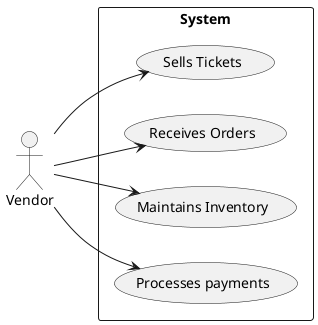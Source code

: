@startuml vendor
left to right direction
actor Vendor
rectangle "System" as system {
  (Sells Tickets)
  (Receives Orders)
  (Maintains Inventory)
  (Processes payments)
}
Vendor --> (Sells Tickets)
Vendor --> (Receives Orders)
Vendor --> (Maintains Inventory)
Vendor --> (Processes payments)
@enduml